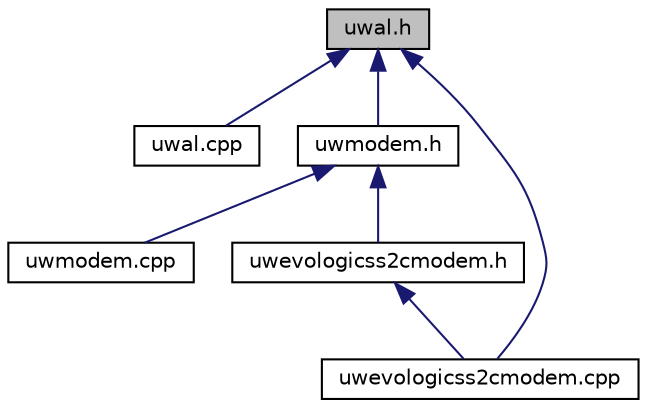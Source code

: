 digraph "uwal.h"
{
 // LATEX_PDF_SIZE
  edge [fontname="Helvetica",fontsize="10",labelfontname="Helvetica",labelfontsize="10"];
  node [fontname="Helvetica",fontsize="10",shape=record];
  Node1 [label="uwal.h",height=0.2,width=0.4,color="black", fillcolor="grey75", style="filled", fontcolor="black",tooltip="Header of the main class that implements the adaptation layer between ns2/NS-Miracle and binary data ..."];
  Node1 -> Node2 [dir="back",color="midnightblue",fontsize="10",style="solid",fontname="Helvetica"];
  Node2 [label="uwal.cpp",height=0.2,width=0.4,color="black", fillcolor="white", style="filled",URL="$uwal_8cpp.html",tooltip="Implementation of the main class that implements the adaptation layer between ns2/NS-Miracle and bina..."];
  Node1 -> Node3 [dir="back",color="midnightblue",fontsize="10",style="solid",fontname="Helvetica"];
  Node3 [label="uwmodem.h",height=0.2,width=0.4,color="black", fillcolor="white", style="filled",URL="$uwmodem_8h.html",tooltip="Header of the main class that implements the general interface between DESERT and real acoustic modem..."];
  Node3 -> Node4 [dir="back",color="midnightblue",fontsize="10",style="solid",fontname="Helvetica"];
  Node4 [label="uwmodem.cpp",height=0.2,width=0.4,color="black", fillcolor="white", style="filled",URL="$uwmodem_8cpp.html",tooltip=" "];
  Node3 -> Node5 [dir="back",color="midnightblue",fontsize="10",style="solid",fontname="Helvetica"];
  Node5 [label="uwevologicss2cmodem.h",height=0.2,width=0.4,color="black", fillcolor="white", style="filled",URL="$uwevologicss2cmodem_8h.html",tooltip="Header of the main class that implements the drivers to manage the EvoLogics S2C line of devices...."];
  Node5 -> Node6 [dir="back",color="midnightblue",fontsize="10",style="solid",fontname="Helvetica"];
  Node6 [label="uwevologicss2cmodem.cpp",height=0.2,width=0.4,color="black", fillcolor="white", style="filled",URL="$uwevologicss2cmodem_8cpp.html",tooltip=" "];
  Node1 -> Node6 [dir="back",color="midnightblue",fontsize="10",style="solid",fontname="Helvetica"];
}
